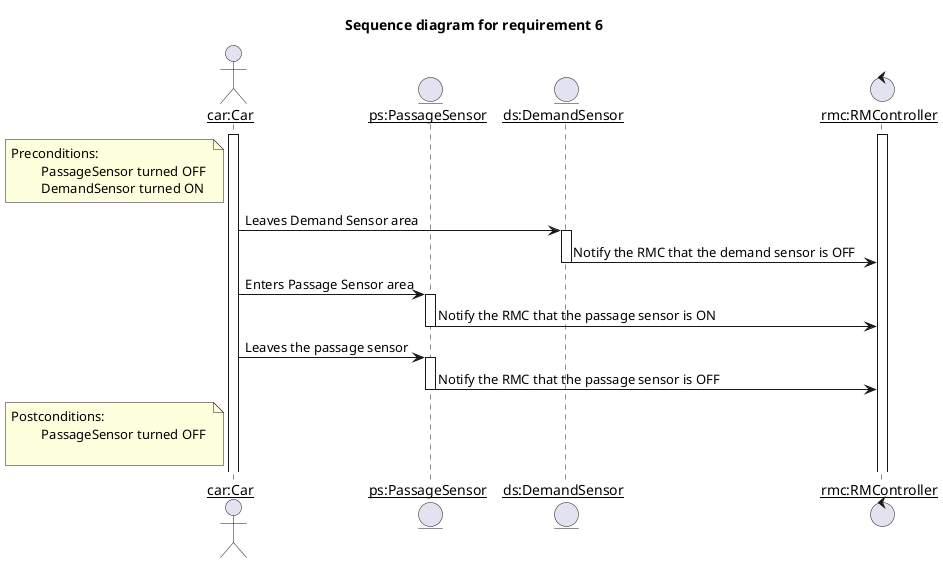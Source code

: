 @startuml
skinparam sequenceParticipant underline

'6) The passage sensor can only be turned ON once a car leaves the demand
'sensor shifting from ON to OFF. Another car can only turn the
'passage sensor ON once it has been turned OFF (the previous car joined the mainline).
title "Sequence diagram for requirement 6"

actor "car:Car" as Car
entity "ps:PassageSensor" as PS
entity "ds:DemandSensor" as DS
control "rmc:RMController" as RMC

note left of Car : Preconditions:\n\t PassageSensor turned OFF \n\t DemandSensor turned ON

Activate Car
Activate RMC
Car -> DS:Leaves Demand Sensor area
Activate DS
DS -> RMC : Notify the RMC that the demand sensor is OFF
Deactivate DS

Car -> PS:Enters Passage Sensor area
Activate PS
PS -> RMC : Notify the RMC that the passage sensor is ON
Deactivate PS
Car -> PS :Leaves the passage sensor
Activate PS
PS -> RMC : Notify the RMC that the passage sensor is OFF
Deactivate PS
'Deactivate RMC

note left  of Car : Postconditions:\n\t PassageSensor turned OFF \n\t

@enduml